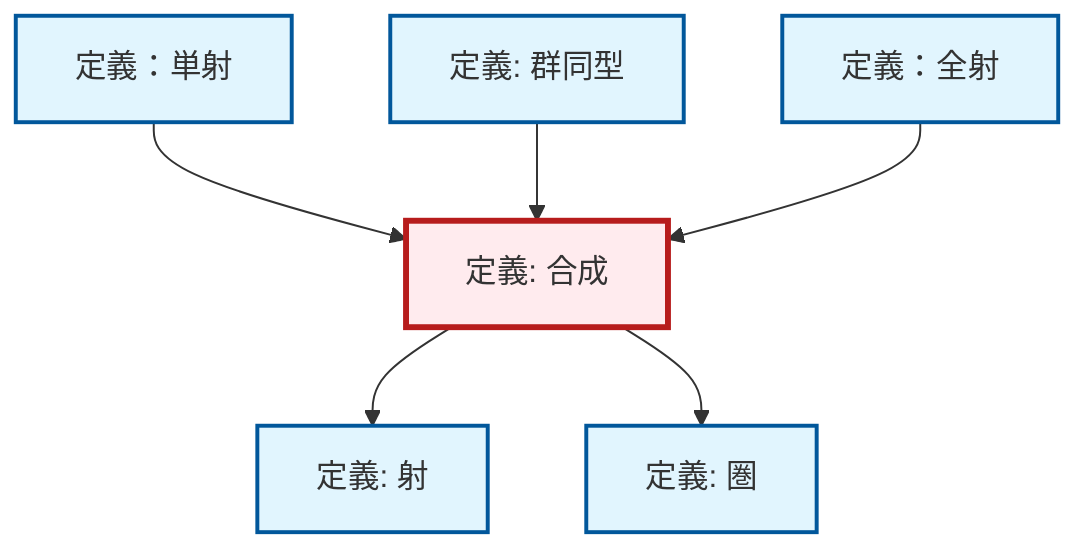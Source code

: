 graph TD
    classDef definition fill:#e1f5fe,stroke:#01579b,stroke-width:2px
    classDef theorem fill:#f3e5f5,stroke:#4a148c,stroke-width:2px
    classDef axiom fill:#fff3e0,stroke:#e65100,stroke-width:2px
    classDef example fill:#e8f5e9,stroke:#1b5e20,stroke-width:2px
    classDef current fill:#ffebee,stroke:#b71c1c,stroke-width:3px
    def-composition["定義: 合成"]:::definition
    def-category["定義: 圏"]:::definition
    def-morphism["定義: 射"]:::definition
    def-isomorphism["定義: 群同型"]:::definition
    def-monomorphism["定義：単射"]:::definition
    def-epimorphism["定義：全射"]:::definition
    def-monomorphism --> def-composition
    def-composition --> def-morphism
    def-isomorphism --> def-composition
    def-epimorphism --> def-composition
    def-composition --> def-category
    class def-composition current